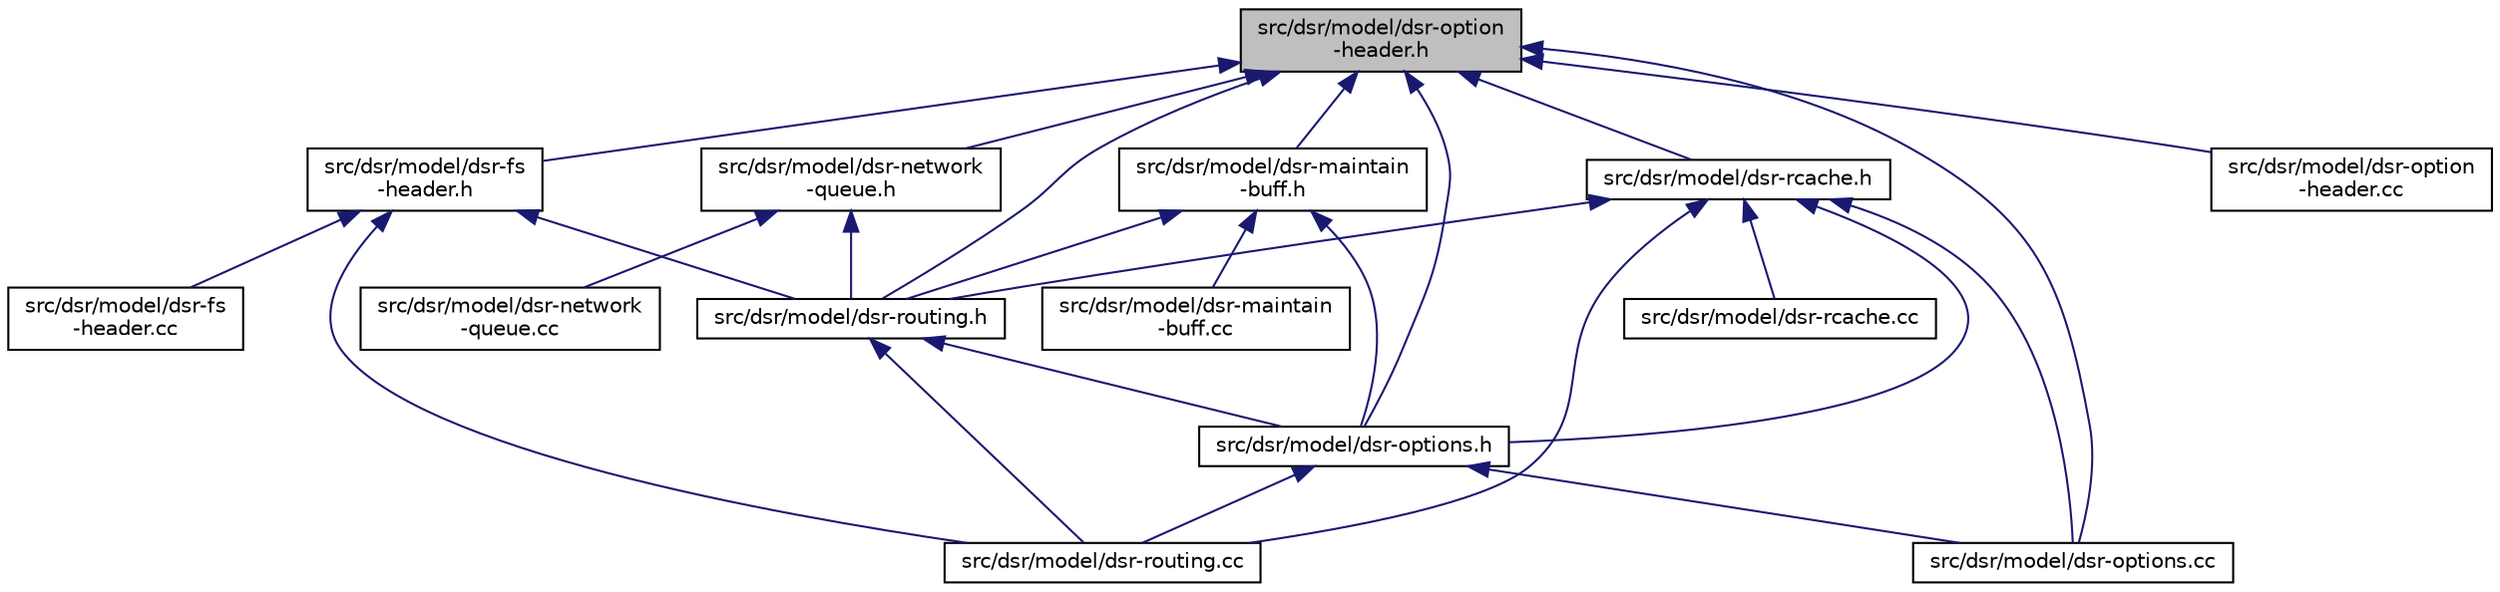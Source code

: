 digraph "src/dsr/model/dsr-option-header.h"
{
 // LATEX_PDF_SIZE
  edge [fontname="Helvetica",fontsize="10",labelfontname="Helvetica",labelfontsize="10"];
  node [fontname="Helvetica",fontsize="10",shape=record];
  Node1 [label="src/dsr/model/dsr-option\l-header.h",height=0.2,width=0.4,color="black", fillcolor="grey75", style="filled", fontcolor="black",tooltip=" "];
  Node1 -> Node2 [dir="back",color="midnightblue",fontsize="10",style="solid",fontname="Helvetica"];
  Node2 [label="src/dsr/model/dsr-fs\l-header.h",height=0.2,width=0.4,color="black", fillcolor="white", style="filled",URL="$dsr-fs-header_8h.html",tooltip=" "];
  Node2 -> Node3 [dir="back",color="midnightblue",fontsize="10",style="solid",fontname="Helvetica"];
  Node3 [label="src/dsr/model/dsr-fs\l-header.cc",height=0.2,width=0.4,color="black", fillcolor="white", style="filled",URL="$dsr-fs-header_8cc.html",tooltip=" "];
  Node2 -> Node4 [dir="back",color="midnightblue",fontsize="10",style="solid",fontname="Helvetica"];
  Node4 [label="src/dsr/model/dsr-routing.cc",height=0.2,width=0.4,color="black", fillcolor="white", style="filled",URL="$dsr-routing_8cc.html",tooltip=" "];
  Node2 -> Node5 [dir="back",color="midnightblue",fontsize="10",style="solid",fontname="Helvetica"];
  Node5 [label="src/dsr/model/dsr-routing.h",height=0.2,width=0.4,color="black", fillcolor="white", style="filled",URL="$dsr-routing_8h.html",tooltip=" "];
  Node5 -> Node6 [dir="back",color="midnightblue",fontsize="10",style="solid",fontname="Helvetica"];
  Node6 [label="src/dsr/model/dsr-options.h",height=0.2,width=0.4,color="black", fillcolor="white", style="filled",URL="$dsr-options_8h.html",tooltip=" "];
  Node6 -> Node7 [dir="back",color="midnightblue",fontsize="10",style="solid",fontname="Helvetica"];
  Node7 [label="src/dsr/model/dsr-options.cc",height=0.2,width=0.4,color="black", fillcolor="white", style="filled",URL="$dsr-options_8cc.html",tooltip=" "];
  Node6 -> Node4 [dir="back",color="midnightblue",fontsize="10",style="solid",fontname="Helvetica"];
  Node5 -> Node4 [dir="back",color="midnightblue",fontsize="10",style="solid",fontname="Helvetica"];
  Node1 -> Node8 [dir="back",color="midnightblue",fontsize="10",style="solid",fontname="Helvetica"];
  Node8 [label="src/dsr/model/dsr-maintain\l-buff.h",height=0.2,width=0.4,color="black", fillcolor="white", style="filled",URL="$dsr-maintain-buff_8h.html",tooltip=" "];
  Node8 -> Node9 [dir="back",color="midnightblue",fontsize="10",style="solid",fontname="Helvetica"];
  Node9 [label="src/dsr/model/dsr-maintain\l-buff.cc",height=0.2,width=0.4,color="black", fillcolor="white", style="filled",URL="$dsr-maintain-buff_8cc.html",tooltip=" "];
  Node8 -> Node6 [dir="back",color="midnightblue",fontsize="10",style="solid",fontname="Helvetica"];
  Node8 -> Node5 [dir="back",color="midnightblue",fontsize="10",style="solid",fontname="Helvetica"];
  Node1 -> Node10 [dir="back",color="midnightblue",fontsize="10",style="solid",fontname="Helvetica"];
  Node10 [label="src/dsr/model/dsr-network\l-queue.h",height=0.2,width=0.4,color="black", fillcolor="white", style="filled",URL="$dsr-network-queue_8h.html",tooltip=" "];
  Node10 -> Node11 [dir="back",color="midnightblue",fontsize="10",style="solid",fontname="Helvetica"];
  Node11 [label="src/dsr/model/dsr-network\l-queue.cc",height=0.2,width=0.4,color="black", fillcolor="white", style="filled",URL="$dsr-network-queue_8cc.html",tooltip=" "];
  Node10 -> Node5 [dir="back",color="midnightblue",fontsize="10",style="solid",fontname="Helvetica"];
  Node1 -> Node12 [dir="back",color="midnightblue",fontsize="10",style="solid",fontname="Helvetica"];
  Node12 [label="src/dsr/model/dsr-option\l-header.cc",height=0.2,width=0.4,color="black", fillcolor="white", style="filled",URL="$dsr-option-header_8cc.html",tooltip=" "];
  Node1 -> Node7 [dir="back",color="midnightblue",fontsize="10",style="solid",fontname="Helvetica"];
  Node1 -> Node6 [dir="back",color="midnightblue",fontsize="10",style="solid",fontname="Helvetica"];
  Node1 -> Node13 [dir="back",color="midnightblue",fontsize="10",style="solid",fontname="Helvetica"];
  Node13 [label="src/dsr/model/dsr-rcache.h",height=0.2,width=0.4,color="black", fillcolor="white", style="filled",URL="$dsr-rcache_8h.html",tooltip=" "];
  Node13 -> Node7 [dir="back",color="midnightblue",fontsize="10",style="solid",fontname="Helvetica"];
  Node13 -> Node6 [dir="back",color="midnightblue",fontsize="10",style="solid",fontname="Helvetica"];
  Node13 -> Node14 [dir="back",color="midnightblue",fontsize="10",style="solid",fontname="Helvetica"];
  Node14 [label="src/dsr/model/dsr-rcache.cc",height=0.2,width=0.4,color="black", fillcolor="white", style="filled",URL="$dsr-rcache_8cc.html",tooltip=" "];
  Node13 -> Node4 [dir="back",color="midnightblue",fontsize="10",style="solid",fontname="Helvetica"];
  Node13 -> Node5 [dir="back",color="midnightblue",fontsize="10",style="solid",fontname="Helvetica"];
  Node1 -> Node5 [dir="back",color="midnightblue",fontsize="10",style="solid",fontname="Helvetica"];
}
